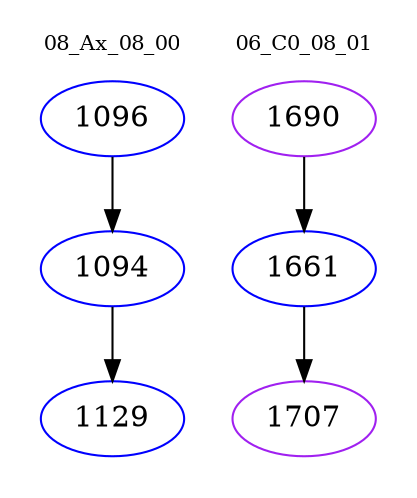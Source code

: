 digraph{
subgraph cluster_0 {
color = white
label = "08_Ax_08_00";
fontsize=10;
T0_1096 [label="1096", color="blue"]
T0_1096 -> T0_1094 [color="black"]
T0_1094 [label="1094", color="blue"]
T0_1094 -> T0_1129 [color="black"]
T0_1129 [label="1129", color="blue"]
}
subgraph cluster_1 {
color = white
label = "06_C0_08_01";
fontsize=10;
T1_1690 [label="1690", color="purple"]
T1_1690 -> T1_1661 [color="black"]
T1_1661 [label="1661", color="blue"]
T1_1661 -> T1_1707 [color="black"]
T1_1707 [label="1707", color="purple"]
}
}
